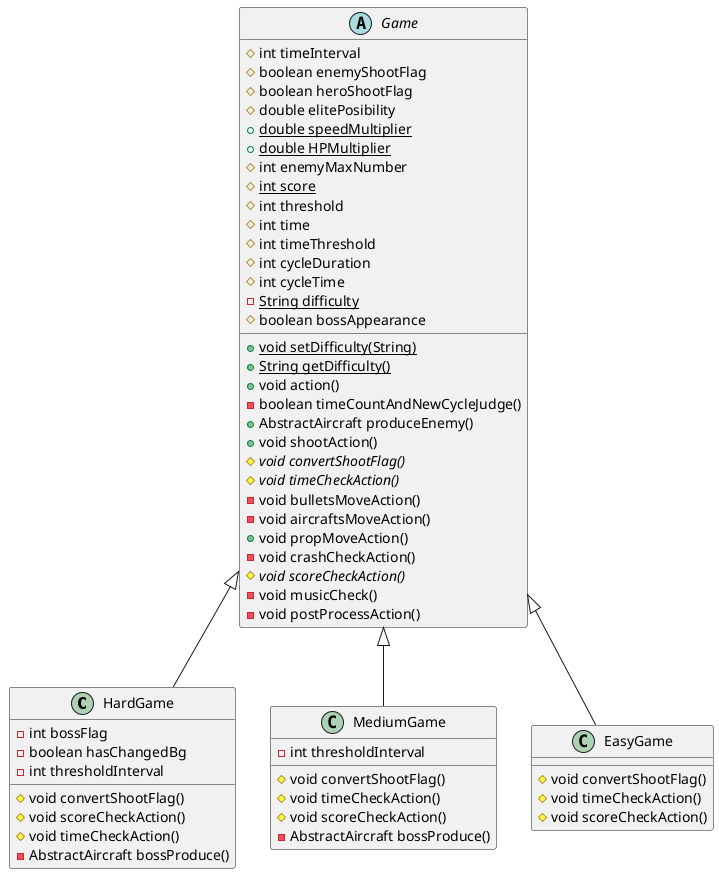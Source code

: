 @startuml
class HardGame {
- int bossFlag
- boolean hasChangedBg
- int thresholdInterval
# void convertShootFlag()
# void scoreCheckAction()
# void timeCheckAction()
- AbstractAircraft bossProduce()
}

abstract class Game {
# int timeInterval
# boolean enemyShootFlag
# boolean heroShootFlag
# double elitePosibility
+ {static} double speedMultiplier
+ {static} double HPMultiplier
# int enemyMaxNumber
# {static} int score
# int threshold
# int time
# int timeThreshold
# int cycleDuration
# int cycleTime
- {static} String difficulty
# boolean bossAppearance
+ {static} void setDifficulty(String)
+ {static} String getDifficulty()
+ void action()
- boolean timeCountAndNewCycleJudge()
+ AbstractAircraft produceEnemy()
+ void shootAction()
# {abstract}void convertShootFlag()
# {abstract}void timeCheckAction()
- void bulletsMoveAction()
- void aircraftsMoveAction()
+ void propMoveAction()
- void crashCheckAction()
# {abstract}void scoreCheckAction()
- void musicCheck()
- void postProcessAction()
}
class MediumGame {
- int thresholdInterval
# void convertShootFlag()
# void timeCheckAction()
# void scoreCheckAction()
- AbstractAircraft bossProduce()
}
class EasyGame {
# void convertShootFlag()
# void timeCheckAction()
# void scoreCheckAction()
}


Game <|-- HardGame
Game <|-- MediumGame
Game <|-- EasyGame
@enduml